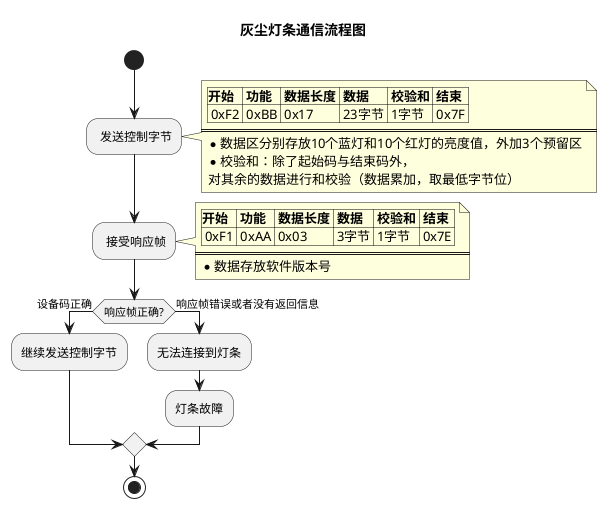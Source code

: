 @startuml 软件使用时序图
title 灰尘灯条通信流程图
start
: 发送控制字节;
note right
|=开始 |= 功能 |= 数据长度 |= 数据 |= 校验和 |= 结束 |
| 0xF2 | 0xBB | 0x17 | 23字节 | 1字节 | 0x7F |
====
* 数据区分别存放10个蓝灯和10个红灯的亮度值，外加3个预留区
* 校验和：除了起始码与结束码外，
对其余的数据进行和校验（数据累加，取最低字节位）
end note

: 接受响应帧;
note right
|=开始 |= 功能 |= 数据长度 |= 数据 |= 校验和 |= 结束 |
| 0xF1 | 0xAA | 0x03 | 3字节 | 1字节 | 0x7E |
====
* 数据存放软件版本号
end note

if (响应帧正确?) then (设备码正确)
:继续发送控制字节;
else (响应帧错误或者没有返回信息)
:无法连接到灯条;
:灯条故障;
endif

stop
@enduml